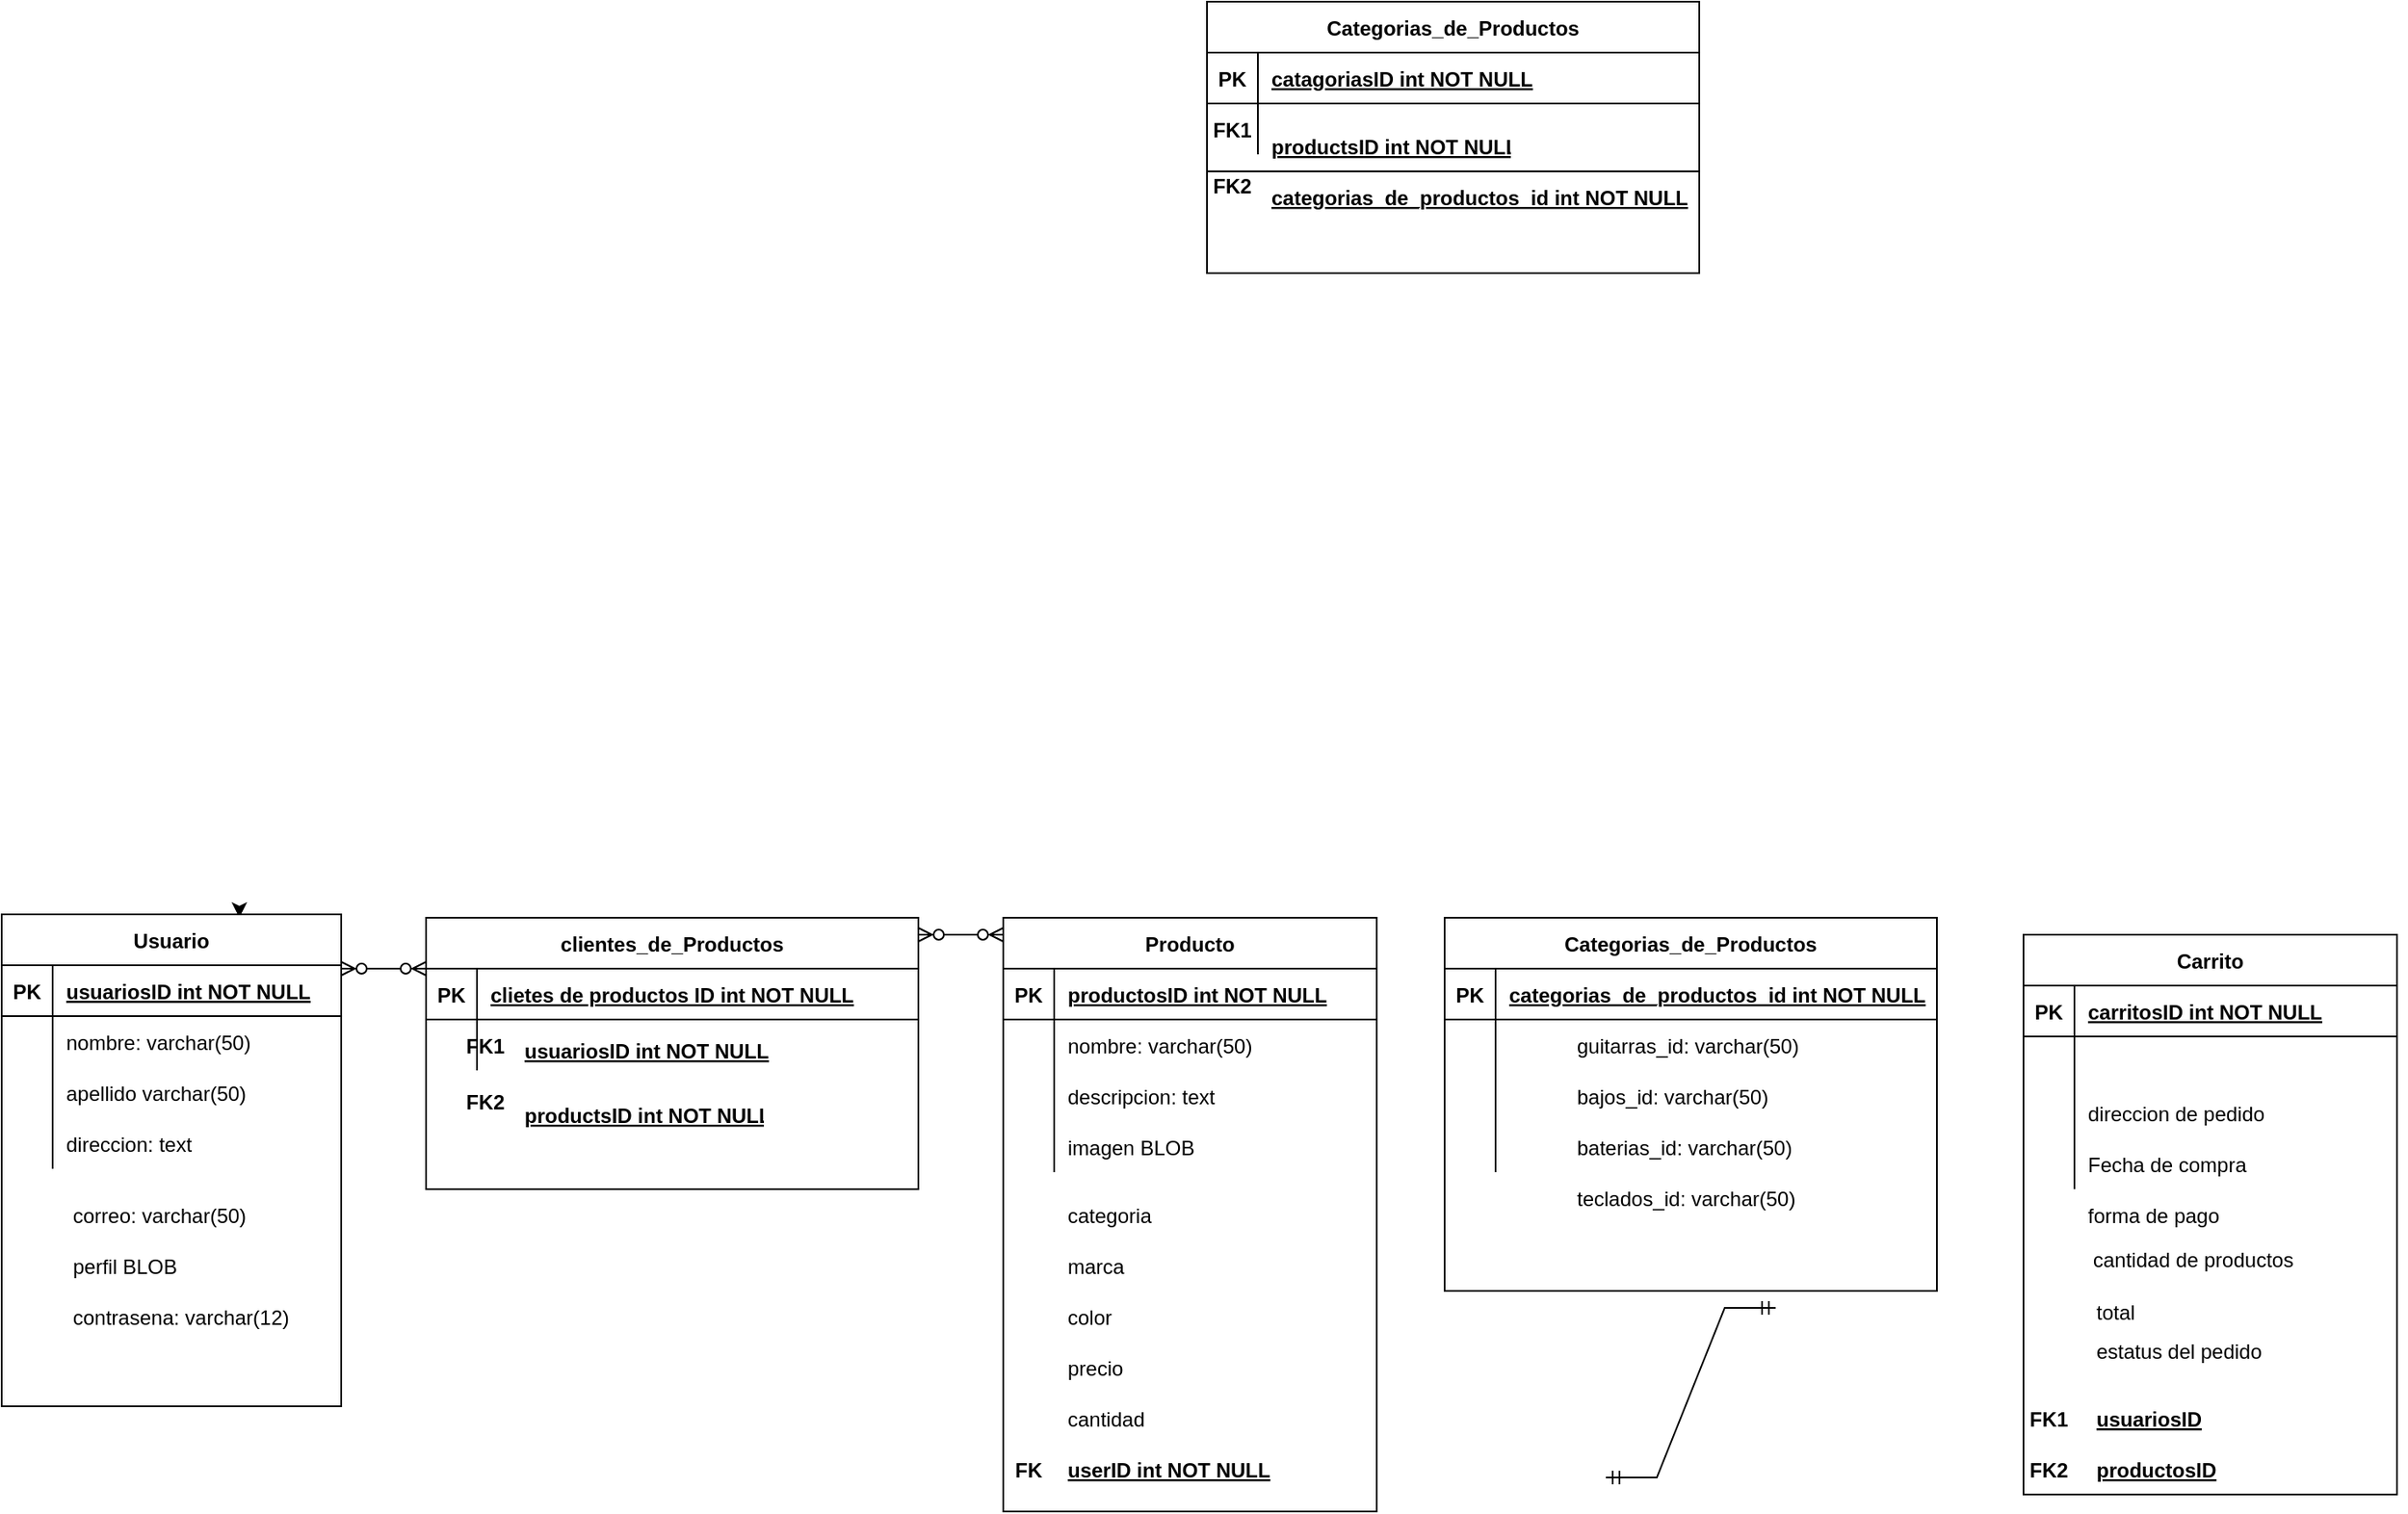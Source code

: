 <mxfile version="16.5.5" type="github"><diagram id="GZB8w8Xb0_bgj6Nr2O6d" name="Page-1"><mxGraphModel dx="898" dy="421" grid="1" gridSize="10" guides="1" tooltips="1" connect="1" arrows="1" fold="1" page="1" pageScale="1" pageWidth="827" pageHeight="1169" math="0" shadow="0"><root><mxCell id="0"/><mxCell id="1" parent="0"/><mxCell id="nA5nYHXkX4cdd7AgSoyL-50" style="edgeStyle=orthogonalEdgeStyle;rounded=0;orthogonalLoop=1;jettySize=auto;html=1;exitX=0.75;exitY=0;exitDx=0;exitDy=0;" edge="1" parent="1" source="BQJFty654gxN3_9jP71J-1"><mxGeometry relative="1" as="geometry"><mxPoint x="190" y="680" as="targetPoint"/></mxGeometry></mxCell><mxCell id="BQJFty654gxN3_9jP71J-1" value="Usuario" style="shape=table;startSize=30;container=1;collapsible=1;childLayout=tableLayout;fixedRows=1;rowLines=0;fontStyle=1;align=center;resizeLast=1;" parent="1" vertex="1"><mxGeometry x="50" y="678" width="200" height="290" as="geometry"/></mxCell><mxCell id="BQJFty654gxN3_9jP71J-2" value="" style="shape=tableRow;horizontal=0;startSize=0;swimlaneHead=0;swimlaneBody=0;fillColor=none;collapsible=0;dropTarget=0;points=[[0,0.5],[1,0.5]];portConstraint=eastwest;top=0;left=0;right=0;bottom=1;" parent="BQJFty654gxN3_9jP71J-1" vertex="1"><mxGeometry y="30" width="200" height="30" as="geometry"/></mxCell><mxCell id="BQJFty654gxN3_9jP71J-3" value="PK" style="shape=partialRectangle;connectable=0;fillColor=none;top=0;left=0;bottom=0;right=0;fontStyle=1;overflow=hidden;" parent="BQJFty654gxN3_9jP71J-2" vertex="1"><mxGeometry width="30" height="30" as="geometry"><mxRectangle width="30" height="30" as="alternateBounds"/></mxGeometry></mxCell><mxCell id="BQJFty654gxN3_9jP71J-4" value="usuariosID int NOT NULL" style="shape=partialRectangle;connectable=0;fillColor=none;top=0;left=0;bottom=0;right=0;align=left;spacingLeft=6;fontStyle=5;overflow=hidden;" parent="BQJFty654gxN3_9jP71J-2" vertex="1"><mxGeometry x="30" width="170" height="30" as="geometry"><mxRectangle width="170" height="30" as="alternateBounds"/></mxGeometry></mxCell><mxCell id="BQJFty654gxN3_9jP71J-5" value="" style="shape=tableRow;horizontal=0;startSize=0;swimlaneHead=0;swimlaneBody=0;fillColor=none;collapsible=0;dropTarget=0;points=[[0,0.5],[1,0.5]];portConstraint=eastwest;top=0;left=0;right=0;bottom=0;" parent="BQJFty654gxN3_9jP71J-1" vertex="1"><mxGeometry y="60" width="200" height="30" as="geometry"/></mxCell><mxCell id="BQJFty654gxN3_9jP71J-6" value="" style="shape=partialRectangle;connectable=0;fillColor=none;top=0;left=0;bottom=0;right=0;editable=1;overflow=hidden;" parent="BQJFty654gxN3_9jP71J-5" vertex="1"><mxGeometry width="30" height="30" as="geometry"><mxRectangle width="30" height="30" as="alternateBounds"/></mxGeometry></mxCell><mxCell id="BQJFty654gxN3_9jP71J-7" value="nombre: varchar(50)" style="shape=partialRectangle;connectable=0;fillColor=none;top=0;left=0;bottom=0;right=0;align=left;spacingLeft=6;overflow=hidden;" parent="BQJFty654gxN3_9jP71J-5" vertex="1"><mxGeometry x="30" width="170" height="30" as="geometry"><mxRectangle width="170" height="30" as="alternateBounds"/></mxGeometry></mxCell><mxCell id="BQJFty654gxN3_9jP71J-8" value="" style="shape=tableRow;horizontal=0;startSize=0;swimlaneHead=0;swimlaneBody=0;fillColor=none;collapsible=0;dropTarget=0;points=[[0,0.5],[1,0.5]];portConstraint=eastwest;top=0;left=0;right=0;bottom=0;" parent="BQJFty654gxN3_9jP71J-1" vertex="1"><mxGeometry y="90" width="200" height="30" as="geometry"/></mxCell><mxCell id="BQJFty654gxN3_9jP71J-9" value="" style="shape=partialRectangle;connectable=0;fillColor=none;top=0;left=0;bottom=0;right=0;editable=1;overflow=hidden;" parent="BQJFty654gxN3_9jP71J-8" vertex="1"><mxGeometry width="30" height="30" as="geometry"><mxRectangle width="30" height="30" as="alternateBounds"/></mxGeometry></mxCell><mxCell id="BQJFty654gxN3_9jP71J-10" value="apellido varchar(50)" style="shape=partialRectangle;connectable=0;fillColor=none;top=0;left=0;bottom=0;right=0;align=left;spacingLeft=6;overflow=hidden;" parent="BQJFty654gxN3_9jP71J-8" vertex="1"><mxGeometry x="30" width="170" height="30" as="geometry"><mxRectangle width="170" height="30" as="alternateBounds"/></mxGeometry></mxCell><mxCell id="BQJFty654gxN3_9jP71J-11" value="" style="shape=tableRow;horizontal=0;startSize=0;swimlaneHead=0;swimlaneBody=0;fillColor=none;collapsible=0;dropTarget=0;points=[[0,0.5],[1,0.5]];portConstraint=eastwest;top=0;left=0;right=0;bottom=0;" parent="BQJFty654gxN3_9jP71J-1" vertex="1"><mxGeometry y="120" width="200" height="30" as="geometry"/></mxCell><mxCell id="BQJFty654gxN3_9jP71J-12" value="" style="shape=partialRectangle;connectable=0;fillColor=none;top=0;left=0;bottom=0;right=0;editable=1;overflow=hidden;" parent="BQJFty654gxN3_9jP71J-11" vertex="1"><mxGeometry width="30" height="30" as="geometry"><mxRectangle width="30" height="30" as="alternateBounds"/></mxGeometry></mxCell><mxCell id="BQJFty654gxN3_9jP71J-13" value="direccion: text " style="shape=partialRectangle;connectable=0;fillColor=none;top=0;left=0;bottom=0;right=0;align=left;spacingLeft=6;overflow=hidden;" parent="BQJFty654gxN3_9jP71J-11" vertex="1"><mxGeometry x="30" width="170" height="30" as="geometry"><mxRectangle width="170" height="30" as="alternateBounds"/></mxGeometry></mxCell><mxCell id="BQJFty654gxN3_9jP71J-14" value="Producto" style="shape=table;startSize=30;container=1;collapsible=1;childLayout=tableLayout;fixedRows=1;rowLines=0;fontStyle=1;align=center;resizeLast=1;" parent="1" vertex="1"><mxGeometry x="640" y="680" width="220" height="350" as="geometry"/></mxCell><mxCell id="BQJFty654gxN3_9jP71J-15" value="" style="shape=tableRow;horizontal=0;startSize=0;swimlaneHead=0;swimlaneBody=0;fillColor=none;collapsible=0;dropTarget=0;points=[[0,0.5],[1,0.5]];portConstraint=eastwest;top=0;left=0;right=0;bottom=1;" parent="BQJFty654gxN3_9jP71J-14" vertex="1"><mxGeometry y="30" width="220" height="30" as="geometry"/></mxCell><mxCell id="BQJFty654gxN3_9jP71J-16" value="PK" style="shape=partialRectangle;connectable=0;fillColor=none;top=0;left=0;bottom=0;right=0;fontStyle=1;overflow=hidden;" parent="BQJFty654gxN3_9jP71J-15" vertex="1"><mxGeometry width="30" height="30" as="geometry"><mxRectangle width="30" height="30" as="alternateBounds"/></mxGeometry></mxCell><mxCell id="BQJFty654gxN3_9jP71J-17" value="productosID int NOT NULL" style="shape=partialRectangle;connectable=0;fillColor=none;top=0;left=0;bottom=0;right=0;align=left;spacingLeft=6;fontStyle=5;overflow=hidden;" parent="BQJFty654gxN3_9jP71J-15" vertex="1"><mxGeometry x="30" width="190" height="30" as="geometry"><mxRectangle width="190" height="30" as="alternateBounds"/></mxGeometry></mxCell><mxCell id="BQJFty654gxN3_9jP71J-18" value="" style="shape=tableRow;horizontal=0;startSize=0;swimlaneHead=0;swimlaneBody=0;fillColor=none;collapsible=0;dropTarget=0;points=[[0,0.5],[1,0.5]];portConstraint=eastwest;top=0;left=0;right=0;bottom=0;" parent="BQJFty654gxN3_9jP71J-14" vertex="1"><mxGeometry y="60" width="220" height="30" as="geometry"/></mxCell><mxCell id="BQJFty654gxN3_9jP71J-19" value="" style="shape=partialRectangle;connectable=0;fillColor=none;top=0;left=0;bottom=0;right=0;editable=1;overflow=hidden;" parent="BQJFty654gxN3_9jP71J-18" vertex="1"><mxGeometry width="30" height="30" as="geometry"><mxRectangle width="30" height="30" as="alternateBounds"/></mxGeometry></mxCell><mxCell id="BQJFty654gxN3_9jP71J-20" value="nombre: varchar(50)" style="shape=partialRectangle;connectable=0;fillColor=none;top=0;left=0;bottom=0;right=0;align=left;spacingLeft=6;overflow=hidden;" parent="BQJFty654gxN3_9jP71J-18" vertex="1"><mxGeometry x="30" width="190" height="30" as="geometry"><mxRectangle width="190" height="30" as="alternateBounds"/></mxGeometry></mxCell><mxCell id="BQJFty654gxN3_9jP71J-21" value="" style="shape=tableRow;horizontal=0;startSize=0;swimlaneHead=0;swimlaneBody=0;fillColor=none;collapsible=0;dropTarget=0;points=[[0,0.5],[1,0.5]];portConstraint=eastwest;top=0;left=0;right=0;bottom=0;" parent="BQJFty654gxN3_9jP71J-14" vertex="1"><mxGeometry y="90" width="220" height="30" as="geometry"/></mxCell><mxCell id="BQJFty654gxN3_9jP71J-22" value="" style="shape=partialRectangle;connectable=0;fillColor=none;top=0;left=0;bottom=0;right=0;editable=1;overflow=hidden;" parent="BQJFty654gxN3_9jP71J-21" vertex="1"><mxGeometry width="30" height="30" as="geometry"><mxRectangle width="30" height="30" as="alternateBounds"/></mxGeometry></mxCell><mxCell id="BQJFty654gxN3_9jP71J-23" value="descripcion: text" style="shape=partialRectangle;connectable=0;fillColor=none;top=0;left=0;bottom=0;right=0;align=left;spacingLeft=6;overflow=hidden;" parent="BQJFty654gxN3_9jP71J-21" vertex="1"><mxGeometry x="30" width="190" height="30" as="geometry"><mxRectangle width="190" height="30" as="alternateBounds"/></mxGeometry></mxCell><mxCell id="BQJFty654gxN3_9jP71J-24" value="" style="shape=tableRow;horizontal=0;startSize=0;swimlaneHead=0;swimlaneBody=0;fillColor=none;collapsible=0;dropTarget=0;points=[[0,0.5],[1,0.5]];portConstraint=eastwest;top=0;left=0;right=0;bottom=0;" parent="BQJFty654gxN3_9jP71J-14" vertex="1"><mxGeometry y="120" width="220" height="30" as="geometry"/></mxCell><mxCell id="BQJFty654gxN3_9jP71J-25" value="" style="shape=partialRectangle;connectable=0;fillColor=none;top=0;left=0;bottom=0;right=0;editable=1;overflow=hidden;" parent="BQJFty654gxN3_9jP71J-24" vertex="1"><mxGeometry width="30" height="30" as="geometry"><mxRectangle width="30" height="30" as="alternateBounds"/></mxGeometry></mxCell><mxCell id="BQJFty654gxN3_9jP71J-26" value="imagen BLOB" style="shape=partialRectangle;connectable=0;fillColor=none;top=0;left=0;bottom=0;right=0;align=left;spacingLeft=6;overflow=hidden;" parent="BQJFty654gxN3_9jP71J-24" vertex="1"><mxGeometry x="30" width="190" height="30" as="geometry"><mxRectangle width="190" height="30" as="alternateBounds"/></mxGeometry></mxCell><mxCell id="BQJFty654gxN3_9jP71J-28" value="correo: varchar(50)" style="shape=partialRectangle;connectable=0;fillColor=none;top=0;left=0;bottom=0;right=0;align=left;spacingLeft=6;overflow=hidden;" parent="1" vertex="1"><mxGeometry x="84" y="840" width="150" height="30" as="geometry"><mxRectangle width="150" height="30" as="alternateBounds"/></mxGeometry></mxCell><mxCell id="BQJFty654gxN3_9jP71J-29" value="perfil BLOB" style="shape=partialRectangle;connectable=0;fillColor=none;top=0;left=0;bottom=0;right=0;align=left;spacingLeft=6;overflow=hidden;" parent="1" vertex="1"><mxGeometry x="84" y="870" width="150" height="30" as="geometry"><mxRectangle width="150" height="30" as="alternateBounds"/></mxGeometry></mxCell><mxCell id="BQJFty654gxN3_9jP71J-30" value="contrasena: varchar(12)" style="shape=partialRectangle;connectable=0;fillColor=none;top=0;left=0;bottom=0;right=0;align=left;spacingLeft=6;overflow=hidden;" parent="1" vertex="1"><mxGeometry x="84" y="900" width="150" height="30" as="geometry"><mxRectangle width="150" height="30" as="alternateBounds"/></mxGeometry></mxCell><mxCell id="nA5nYHXkX4cdd7AgSoyL-1" value="FK" style="shape=partialRectangle;connectable=0;fillColor=none;top=0;left=0;bottom=0;right=0;fontStyle=1;overflow=hidden;" vertex="1" parent="1"><mxGeometry x="640" y="990" width="30" height="30" as="geometry"><mxRectangle width="30" height="30" as="alternateBounds"/></mxGeometry></mxCell><mxCell id="nA5nYHXkX4cdd7AgSoyL-3" value="userID int NOT NULL" style="shape=partialRectangle;connectable=0;fillColor=none;top=0;left=0;bottom=0;right=0;align=left;spacingLeft=6;fontStyle=5;overflow=hidden;" vertex="1" parent="1"><mxGeometry x="670" y="990" width="150" height="30" as="geometry"><mxRectangle width="150" height="30" as="alternateBounds"/></mxGeometry></mxCell><mxCell id="nA5nYHXkX4cdd7AgSoyL-4" value="Categorias_de_Productos" style="shape=table;startSize=30;container=1;collapsible=1;childLayout=tableLayout;fixedRows=1;rowLines=0;fontStyle=1;align=center;resizeLast=1;" vertex="1" parent="1"><mxGeometry x="760" y="140" width="290" height="160" as="geometry"/></mxCell><mxCell id="nA5nYHXkX4cdd7AgSoyL-5" value="" style="shape=tableRow;horizontal=0;startSize=0;swimlaneHead=0;swimlaneBody=0;fillColor=none;collapsible=0;dropTarget=0;points=[[0,0.5],[1,0.5]];portConstraint=eastwest;top=0;left=0;right=0;bottom=1;" vertex="1" parent="nA5nYHXkX4cdd7AgSoyL-4"><mxGeometry y="30" width="290" height="30" as="geometry"/></mxCell><mxCell id="nA5nYHXkX4cdd7AgSoyL-6" value="PK" style="shape=partialRectangle;connectable=0;fillColor=none;top=0;left=0;bottom=0;right=0;fontStyle=1;overflow=hidden;" vertex="1" parent="nA5nYHXkX4cdd7AgSoyL-5"><mxGeometry width="30" height="30" as="geometry"><mxRectangle width="30" height="30" as="alternateBounds"/></mxGeometry></mxCell><mxCell id="nA5nYHXkX4cdd7AgSoyL-7" value="catagoriasID int NOT NULL" style="shape=partialRectangle;connectable=0;fillColor=none;top=0;left=0;bottom=0;right=0;align=left;spacingLeft=6;fontStyle=5;overflow=hidden;" vertex="1" parent="nA5nYHXkX4cdd7AgSoyL-5"><mxGeometry x="30" width="260" height="30" as="geometry"><mxRectangle width="260" height="30" as="alternateBounds"/></mxGeometry></mxCell><mxCell id="nA5nYHXkX4cdd7AgSoyL-8" value="" style="shape=tableRow;horizontal=0;startSize=0;swimlaneHead=0;swimlaneBody=0;fillColor=none;collapsible=0;dropTarget=0;points=[[0,0.5],[1,0.5]];portConstraint=eastwest;top=0;left=0;right=0;bottom=0;" vertex="1" parent="nA5nYHXkX4cdd7AgSoyL-4"><mxGeometry y="60" width="290" height="30" as="geometry"/></mxCell><mxCell id="nA5nYHXkX4cdd7AgSoyL-9" value="" style="shape=partialRectangle;connectable=0;fillColor=none;top=0;left=0;bottom=0;right=0;editable=1;overflow=hidden;" vertex="1" parent="nA5nYHXkX4cdd7AgSoyL-8"><mxGeometry width="30" height="30" as="geometry"><mxRectangle width="30" height="30" as="alternateBounds"/></mxGeometry></mxCell><mxCell id="nA5nYHXkX4cdd7AgSoyL-10" value="" style="shape=partialRectangle;connectable=0;fillColor=none;top=0;left=0;bottom=0;right=0;align=left;spacingLeft=6;overflow=hidden;" vertex="1" parent="nA5nYHXkX4cdd7AgSoyL-8"><mxGeometry x="30" width="260" height="30" as="geometry"><mxRectangle width="260" height="30" as="alternateBounds"/></mxGeometry></mxCell><mxCell id="nA5nYHXkX4cdd7AgSoyL-17" value="Categorias_de_Productos" style="shape=table;startSize=30;container=1;collapsible=1;childLayout=tableLayout;fixedRows=1;rowLines=0;fontStyle=1;align=center;resizeLast=1;" vertex="1" parent="1"><mxGeometry x="900" y="680" width="290" height="220" as="geometry"/></mxCell><mxCell id="nA5nYHXkX4cdd7AgSoyL-18" value="" style="shape=tableRow;horizontal=0;startSize=0;swimlaneHead=0;swimlaneBody=0;fillColor=none;collapsible=0;dropTarget=0;points=[[0,0.5],[1,0.5]];portConstraint=eastwest;top=0;left=0;right=0;bottom=1;" vertex="1" parent="nA5nYHXkX4cdd7AgSoyL-17"><mxGeometry y="30" width="290" height="30" as="geometry"/></mxCell><mxCell id="nA5nYHXkX4cdd7AgSoyL-19" value="PK" style="shape=partialRectangle;connectable=0;fillColor=none;top=0;left=0;bottom=0;right=0;fontStyle=1;overflow=hidden;" vertex="1" parent="nA5nYHXkX4cdd7AgSoyL-18"><mxGeometry width="30" height="30" as="geometry"><mxRectangle width="30" height="30" as="alternateBounds"/></mxGeometry></mxCell><mxCell id="nA5nYHXkX4cdd7AgSoyL-20" value="categorias_de_productos_id int NOT NULL" style="shape=partialRectangle;connectable=0;fillColor=none;top=0;left=0;bottom=0;right=0;align=left;spacingLeft=6;fontStyle=5;overflow=hidden;" vertex="1" parent="nA5nYHXkX4cdd7AgSoyL-18"><mxGeometry x="30" width="260" height="30" as="geometry"><mxRectangle width="260" height="30" as="alternateBounds"/></mxGeometry></mxCell><mxCell id="nA5nYHXkX4cdd7AgSoyL-21" value="" style="shape=tableRow;horizontal=0;startSize=0;swimlaneHead=0;swimlaneBody=0;fillColor=none;collapsible=0;dropTarget=0;points=[[0,0.5],[1,0.5]];portConstraint=eastwest;top=0;left=0;right=0;bottom=0;" vertex="1" parent="nA5nYHXkX4cdd7AgSoyL-17"><mxGeometry y="60" width="290" height="30" as="geometry"/></mxCell><mxCell id="nA5nYHXkX4cdd7AgSoyL-22" value="" style="shape=partialRectangle;connectable=0;fillColor=none;top=0;left=0;bottom=0;right=0;editable=1;overflow=hidden;" vertex="1" parent="nA5nYHXkX4cdd7AgSoyL-21"><mxGeometry width="30" height="30" as="geometry"><mxRectangle width="30" height="30" as="alternateBounds"/></mxGeometry></mxCell><mxCell id="nA5nYHXkX4cdd7AgSoyL-23" value="" style="shape=partialRectangle;connectable=0;fillColor=none;top=0;left=0;bottom=0;right=0;align=left;spacingLeft=6;overflow=hidden;" vertex="1" parent="nA5nYHXkX4cdd7AgSoyL-21"><mxGeometry x="30" width="260" height="30" as="geometry"><mxRectangle width="260" height="30" as="alternateBounds"/></mxGeometry></mxCell><mxCell id="nA5nYHXkX4cdd7AgSoyL-24" value="" style="shape=tableRow;horizontal=0;startSize=0;swimlaneHead=0;swimlaneBody=0;fillColor=none;collapsible=0;dropTarget=0;points=[[0,0.5],[1,0.5]];portConstraint=eastwest;top=0;left=0;right=0;bottom=0;" vertex="1" parent="nA5nYHXkX4cdd7AgSoyL-17"><mxGeometry y="90" width="290" height="30" as="geometry"/></mxCell><mxCell id="nA5nYHXkX4cdd7AgSoyL-25" value="" style="shape=partialRectangle;connectable=0;fillColor=none;top=0;left=0;bottom=0;right=0;editable=1;overflow=hidden;" vertex="1" parent="nA5nYHXkX4cdd7AgSoyL-24"><mxGeometry width="30" height="30" as="geometry"><mxRectangle width="30" height="30" as="alternateBounds"/></mxGeometry></mxCell><mxCell id="nA5nYHXkX4cdd7AgSoyL-26" value="" style="shape=partialRectangle;connectable=0;fillColor=none;top=0;left=0;bottom=0;right=0;align=left;spacingLeft=6;overflow=hidden;" vertex="1" parent="nA5nYHXkX4cdd7AgSoyL-24"><mxGeometry x="30" width="260" height="30" as="geometry"><mxRectangle width="260" height="30" as="alternateBounds"/></mxGeometry></mxCell><mxCell id="nA5nYHXkX4cdd7AgSoyL-27" value="" style="shape=tableRow;horizontal=0;startSize=0;swimlaneHead=0;swimlaneBody=0;fillColor=none;collapsible=0;dropTarget=0;points=[[0,0.5],[1,0.5]];portConstraint=eastwest;top=0;left=0;right=0;bottom=0;" vertex="1" parent="nA5nYHXkX4cdd7AgSoyL-17"><mxGeometry y="120" width="290" height="30" as="geometry"/></mxCell><mxCell id="nA5nYHXkX4cdd7AgSoyL-28" value="" style="shape=partialRectangle;connectable=0;fillColor=none;top=0;left=0;bottom=0;right=0;editable=1;overflow=hidden;" vertex="1" parent="nA5nYHXkX4cdd7AgSoyL-27"><mxGeometry width="30" height="30" as="geometry"><mxRectangle width="30" height="30" as="alternateBounds"/></mxGeometry></mxCell><mxCell id="nA5nYHXkX4cdd7AgSoyL-29" value="" style="shape=partialRectangle;connectable=0;fillColor=none;top=0;left=0;bottom=0;right=0;align=left;spacingLeft=6;overflow=hidden;" vertex="1" parent="nA5nYHXkX4cdd7AgSoyL-27"><mxGeometry x="30" width="260" height="30" as="geometry"><mxRectangle width="260" height="30" as="alternateBounds"/></mxGeometry></mxCell><mxCell id="nA5nYHXkX4cdd7AgSoyL-30" value="FK1" style="shape=partialRectangle;connectable=0;fillColor=none;top=0;left=0;bottom=0;right=0;fontStyle=1;overflow=hidden;" vertex="1" parent="1"><mxGeometry x="760" y="200" width="30" height="30" as="geometry"><mxRectangle width="30" height="30" as="alternateBounds"/></mxGeometry></mxCell><mxCell id="nA5nYHXkX4cdd7AgSoyL-31" value="productsID int NOT NULL" style="shape=partialRectangle;connectable=0;fillColor=none;top=0;left=0;bottom=0;right=0;align=left;spacingLeft=6;fontStyle=5;overflow=hidden;" vertex="1" parent="1"><mxGeometry x="790" y="210" width="150" height="30" as="geometry"><mxRectangle width="150" height="30" as="alternateBounds"/></mxGeometry></mxCell><mxCell id="nA5nYHXkX4cdd7AgSoyL-32" value="FK2" style="shape=partialRectangle;connectable=0;fillColor=none;top=0;left=0;bottom=0;right=0;fontStyle=1;overflow=hidden;" vertex="1" parent="1"><mxGeometry x="760" y="233" width="30" height="30" as="geometry"><mxRectangle width="30" height="30" as="alternateBounds"/></mxGeometry></mxCell><mxCell id="nA5nYHXkX4cdd7AgSoyL-43" value="categorias_de_productos_id int NOT NULL" style="shape=partialRectangle;connectable=0;fillColor=none;top=0;left=0;bottom=0;right=0;align=left;spacingLeft=6;fontStyle=5;overflow=hidden;" vertex="1" parent="1"><mxGeometry x="790" y="240" width="260" height="30" as="geometry"><mxRectangle width="260" height="30" as="alternateBounds"/></mxGeometry></mxCell><mxCell id="nA5nYHXkX4cdd7AgSoyL-45" value="" style="endArrow=none;html=1;rounded=0;" edge="1" parent="1"><mxGeometry width="50" height="50" relative="1" as="geometry"><mxPoint x="760" y="240" as="sourcePoint"/><mxPoint x="1050" y="240" as="targetPoint"/></mxGeometry></mxCell><mxCell id="nA5nYHXkX4cdd7AgSoyL-46" value="guitarras_id: varchar(50)" style="shape=partialRectangle;overflow=hidden;connectable=0;fillColor=none;top=0;left=0;bottom=0;right=0;align=left;spacingLeft=6;" vertex="1" parent="1"><mxGeometry x="970" y="740" width="240" height="30" as="geometry"><mxRectangle width="240" height="30" as="alternateBounds"/></mxGeometry></mxCell><mxCell id="nA5nYHXkX4cdd7AgSoyL-47" value="bajos_id: varchar(50)" style="shape=partialRectangle;overflow=hidden;connectable=0;fillColor=none;top=0;left=0;bottom=0;right=0;align=left;spacingLeft=6;" vertex="1" parent="1"><mxGeometry x="970" y="770" width="240" height="30" as="geometry"><mxRectangle width="240" height="30" as="alternateBounds"/></mxGeometry></mxCell><mxCell id="nA5nYHXkX4cdd7AgSoyL-48" value="baterias_id: varchar(50)" style="shape=partialRectangle;overflow=hidden;connectable=0;fillColor=none;top=0;left=0;bottom=0;right=0;align=left;spacingLeft=6;" vertex="1" parent="1"><mxGeometry x="970" y="800" width="240" height="30" as="geometry"><mxRectangle width="240" height="30" as="alternateBounds"/></mxGeometry></mxCell><mxCell id="nA5nYHXkX4cdd7AgSoyL-49" value="teclados_id: varchar(50)" style="shape=partialRectangle;overflow=hidden;connectable=0;fillColor=none;top=0;left=0;bottom=0;right=0;align=left;spacingLeft=6;" vertex="1" parent="1"><mxGeometry x="970" y="830" width="240" height="30" as="geometry"><mxRectangle width="240" height="30" as="alternateBounds"/></mxGeometry></mxCell><mxCell id="nA5nYHXkX4cdd7AgSoyL-51" value="clientes_de_Productos" style="shape=table;startSize=30;container=1;collapsible=1;childLayout=tableLayout;fixedRows=1;rowLines=0;fontStyle=1;align=center;resizeLast=1;" vertex="1" parent="1"><mxGeometry x="300" y="680" width="290" height="160" as="geometry"/></mxCell><mxCell id="nA5nYHXkX4cdd7AgSoyL-52" value="" style="shape=tableRow;horizontal=0;startSize=0;swimlaneHead=0;swimlaneBody=0;fillColor=none;collapsible=0;dropTarget=0;points=[[0,0.5],[1,0.5]];portConstraint=eastwest;top=0;left=0;right=0;bottom=1;" vertex="1" parent="nA5nYHXkX4cdd7AgSoyL-51"><mxGeometry y="30" width="290" height="30" as="geometry"/></mxCell><mxCell id="nA5nYHXkX4cdd7AgSoyL-53" value="PK" style="shape=partialRectangle;connectable=0;fillColor=none;top=0;left=0;bottom=0;right=0;fontStyle=1;overflow=hidden;" vertex="1" parent="nA5nYHXkX4cdd7AgSoyL-52"><mxGeometry width="30" height="30" as="geometry"><mxRectangle width="30" height="30" as="alternateBounds"/></mxGeometry></mxCell><mxCell id="nA5nYHXkX4cdd7AgSoyL-54" value="clietes de productos ID int NOT NULL" style="shape=partialRectangle;connectable=0;fillColor=none;top=0;left=0;bottom=0;right=0;align=left;spacingLeft=6;fontStyle=5;overflow=hidden;" vertex="1" parent="nA5nYHXkX4cdd7AgSoyL-52"><mxGeometry x="30" width="260" height="30" as="geometry"><mxRectangle width="260" height="30" as="alternateBounds"/></mxGeometry></mxCell><mxCell id="nA5nYHXkX4cdd7AgSoyL-55" value="" style="shape=tableRow;horizontal=0;startSize=0;swimlaneHead=0;swimlaneBody=0;fillColor=none;collapsible=0;dropTarget=0;points=[[0,0.5],[1,0.5]];portConstraint=eastwest;top=0;left=0;right=0;bottom=0;" vertex="1" parent="nA5nYHXkX4cdd7AgSoyL-51"><mxGeometry y="60" width="290" height="30" as="geometry"/></mxCell><mxCell id="nA5nYHXkX4cdd7AgSoyL-56" value="" style="shape=partialRectangle;connectable=0;fillColor=none;top=0;left=0;bottom=0;right=0;editable=1;overflow=hidden;" vertex="1" parent="nA5nYHXkX4cdd7AgSoyL-55"><mxGeometry width="30" height="30" as="geometry"><mxRectangle width="30" height="30" as="alternateBounds"/></mxGeometry></mxCell><mxCell id="nA5nYHXkX4cdd7AgSoyL-57" value="" style="shape=partialRectangle;connectable=0;fillColor=none;top=0;left=0;bottom=0;right=0;align=left;spacingLeft=6;overflow=hidden;" vertex="1" parent="nA5nYHXkX4cdd7AgSoyL-55"><mxGeometry x="30" width="260" height="30" as="geometry"><mxRectangle width="260" height="30" as="alternateBounds"/></mxGeometry></mxCell><mxCell id="nA5nYHXkX4cdd7AgSoyL-58" value="FK1" style="shape=partialRectangle;connectable=0;fillColor=none;top=0;left=0;bottom=0;right=0;fontStyle=1;overflow=hidden;" vertex="1" parent="1"><mxGeometry x="320" y="740" width="30" height="30" as="geometry"><mxRectangle width="30" height="30" as="alternateBounds"/></mxGeometry></mxCell><mxCell id="nA5nYHXkX4cdd7AgSoyL-59" value="productsID int NOT NULL" style="shape=partialRectangle;connectable=0;fillColor=none;top=0;left=0;bottom=0;right=0;align=left;spacingLeft=6;fontStyle=5;overflow=hidden;" vertex="1" parent="1"><mxGeometry x="350" y="781" width="150" height="30" as="geometry"><mxRectangle width="150" height="30" as="alternateBounds"/></mxGeometry></mxCell><mxCell id="nA5nYHXkX4cdd7AgSoyL-60" value="FK2" style="shape=partialRectangle;connectable=0;fillColor=none;top=0;left=0;bottom=0;right=0;fontStyle=1;overflow=hidden;" vertex="1" parent="1"><mxGeometry x="320" y="773" width="30" height="30" as="geometry"><mxRectangle width="30" height="30" as="alternateBounds"/></mxGeometry></mxCell><mxCell id="nA5nYHXkX4cdd7AgSoyL-63" value="usuariosID int NOT NULL" style="shape=partialRectangle;connectable=0;fillColor=none;top=0;left=0;bottom=0;right=0;align=left;spacingLeft=6;fontStyle=5;overflow=hidden;" vertex="1" parent="1"><mxGeometry x="350" y="743" width="170" height="30" as="geometry"><mxRectangle width="170" height="30" as="alternateBounds"/></mxGeometry></mxCell><mxCell id="nA5nYHXkX4cdd7AgSoyL-64" value="" style="shape=tableRow;horizontal=0;startSize=0;swimlaneHead=0;swimlaneBody=0;fillColor=none;collapsible=0;dropTarget=0;points=[[0,0.5],[1,0.5]];portConstraint=eastwest;top=0;left=0;right=0;bottom=0;" vertex="1" parent="1"><mxGeometry x="650" y="840" width="220" height="10" as="geometry"/></mxCell><mxCell id="nA5nYHXkX4cdd7AgSoyL-65" value="" style="shape=partialRectangle;connectable=0;fillColor=none;top=0;left=0;bottom=0;right=0;editable=1;overflow=hidden;" vertex="1" parent="nA5nYHXkX4cdd7AgSoyL-64"><mxGeometry width="30" height="30" as="geometry"><mxRectangle width="30" height="30" as="alternateBounds"/></mxGeometry></mxCell><mxCell id="nA5nYHXkX4cdd7AgSoyL-66" value="categoria" style="shape=partialRectangle;connectable=0;fillColor=none;top=0;left=0;bottom=0;right=0;align=left;spacingLeft=6;overflow=hidden;" vertex="1" parent="1"><mxGeometry x="670" y="840" width="190" height="30" as="geometry"><mxRectangle width="190" height="30" as="alternateBounds"/></mxGeometry></mxCell><mxCell id="nA5nYHXkX4cdd7AgSoyL-67" value="marca" style="shape=partialRectangle;connectable=0;fillColor=none;top=0;left=0;bottom=0;right=0;align=left;spacingLeft=6;overflow=hidden;" vertex="1" parent="1"><mxGeometry x="670" y="870" width="190" height="30" as="geometry"><mxRectangle width="190" height="30" as="alternateBounds"/></mxGeometry></mxCell><mxCell id="nA5nYHXkX4cdd7AgSoyL-68" value="color" style="shape=partialRectangle;connectable=0;fillColor=none;top=0;left=0;bottom=0;right=0;align=left;spacingLeft=6;overflow=hidden;" vertex="1" parent="1"><mxGeometry x="670" y="900" width="190" height="30" as="geometry"><mxRectangle width="190" height="30" as="alternateBounds"/></mxGeometry></mxCell><mxCell id="nA5nYHXkX4cdd7AgSoyL-69" value="precio" style="shape=partialRectangle;connectable=0;fillColor=none;top=0;left=0;bottom=0;right=0;align=left;spacingLeft=6;overflow=hidden;" vertex="1" parent="1"><mxGeometry x="670" y="930" width="190" height="30" as="geometry"><mxRectangle width="190" height="30" as="alternateBounds"/></mxGeometry></mxCell><mxCell id="nA5nYHXkX4cdd7AgSoyL-71" value="Carrito" style="shape=table;startSize=30;container=1;collapsible=1;childLayout=tableLayout;fixedRows=1;rowLines=0;fontStyle=1;align=center;resizeLast=1;" vertex="1" parent="1"><mxGeometry x="1241" y="690" width="220" height="330" as="geometry"/></mxCell><mxCell id="nA5nYHXkX4cdd7AgSoyL-72" value="" style="shape=tableRow;horizontal=0;startSize=0;swimlaneHead=0;swimlaneBody=0;fillColor=none;collapsible=0;dropTarget=0;points=[[0,0.5],[1,0.5]];portConstraint=eastwest;top=0;left=0;right=0;bottom=1;" vertex="1" parent="nA5nYHXkX4cdd7AgSoyL-71"><mxGeometry y="30" width="220" height="30" as="geometry"/></mxCell><mxCell id="nA5nYHXkX4cdd7AgSoyL-73" value="PK" style="shape=partialRectangle;connectable=0;fillColor=none;top=0;left=0;bottom=0;right=0;fontStyle=1;overflow=hidden;" vertex="1" parent="nA5nYHXkX4cdd7AgSoyL-72"><mxGeometry width="30" height="30" as="geometry"><mxRectangle width="30" height="30" as="alternateBounds"/></mxGeometry></mxCell><mxCell id="nA5nYHXkX4cdd7AgSoyL-74" value="carritosID int NOT NULL" style="shape=partialRectangle;connectable=0;fillColor=none;top=0;left=0;bottom=0;right=0;align=left;spacingLeft=6;fontStyle=5;overflow=hidden;" vertex="1" parent="nA5nYHXkX4cdd7AgSoyL-72"><mxGeometry x="30" width="190" height="30" as="geometry"><mxRectangle width="190" height="30" as="alternateBounds"/></mxGeometry></mxCell><mxCell id="nA5nYHXkX4cdd7AgSoyL-75" value="" style="shape=tableRow;horizontal=0;startSize=0;swimlaneHead=0;swimlaneBody=0;fillColor=none;collapsible=0;dropTarget=0;points=[[0,0.5],[1,0.5]];portConstraint=eastwest;top=0;left=0;right=0;bottom=0;" vertex="1" parent="nA5nYHXkX4cdd7AgSoyL-71"><mxGeometry y="60" width="220" height="30" as="geometry"/></mxCell><mxCell id="nA5nYHXkX4cdd7AgSoyL-76" value="" style="shape=partialRectangle;connectable=0;fillColor=none;top=0;left=0;bottom=0;right=0;editable=1;overflow=hidden;" vertex="1" parent="nA5nYHXkX4cdd7AgSoyL-75"><mxGeometry width="30" height="30" as="geometry"><mxRectangle width="30" height="30" as="alternateBounds"/></mxGeometry></mxCell><mxCell id="nA5nYHXkX4cdd7AgSoyL-77" value="" style="shape=partialRectangle;connectable=0;fillColor=none;top=0;left=0;bottom=0;right=0;align=left;spacingLeft=6;overflow=hidden;" vertex="1" parent="nA5nYHXkX4cdd7AgSoyL-75"><mxGeometry x="30" width="190" height="30" as="geometry"><mxRectangle width="190" height="30" as="alternateBounds"/></mxGeometry></mxCell><mxCell id="nA5nYHXkX4cdd7AgSoyL-81" value="" style="shape=tableRow;horizontal=0;startSize=0;swimlaneHead=0;swimlaneBody=0;fillColor=none;collapsible=0;dropTarget=0;points=[[0,0.5],[1,0.5]];portConstraint=eastwest;top=0;left=0;right=0;bottom=0;" vertex="1" parent="nA5nYHXkX4cdd7AgSoyL-71"><mxGeometry y="90" width="220" height="30" as="geometry"/></mxCell><mxCell id="nA5nYHXkX4cdd7AgSoyL-82" value="" style="shape=partialRectangle;connectable=0;fillColor=none;top=0;left=0;bottom=0;right=0;editable=1;overflow=hidden;" vertex="1" parent="nA5nYHXkX4cdd7AgSoyL-81"><mxGeometry width="30" height="30" as="geometry"><mxRectangle width="30" height="30" as="alternateBounds"/></mxGeometry></mxCell><mxCell id="nA5nYHXkX4cdd7AgSoyL-83" value="direccion de pedido" style="shape=partialRectangle;connectable=0;fillColor=none;top=0;left=0;bottom=0;right=0;align=left;spacingLeft=6;overflow=hidden;" vertex="1" parent="nA5nYHXkX4cdd7AgSoyL-81"><mxGeometry x="30" width="190" height="30" as="geometry"><mxRectangle width="190" height="30" as="alternateBounds"/></mxGeometry></mxCell><mxCell id="nA5nYHXkX4cdd7AgSoyL-78" value="" style="shape=tableRow;horizontal=0;startSize=0;swimlaneHead=0;swimlaneBody=0;fillColor=none;collapsible=0;dropTarget=0;points=[[0,0.5],[1,0.5]];portConstraint=eastwest;top=0;left=0;right=0;bottom=0;" vertex="1" parent="nA5nYHXkX4cdd7AgSoyL-71"><mxGeometry y="120" width="220" height="30" as="geometry"/></mxCell><mxCell id="nA5nYHXkX4cdd7AgSoyL-79" value="" style="shape=partialRectangle;connectable=0;fillColor=none;top=0;left=0;bottom=0;right=0;editable=1;overflow=hidden;" vertex="1" parent="nA5nYHXkX4cdd7AgSoyL-78"><mxGeometry width="30" height="30" as="geometry"><mxRectangle width="30" height="30" as="alternateBounds"/></mxGeometry></mxCell><mxCell id="nA5nYHXkX4cdd7AgSoyL-80" value="Fecha de compra" style="shape=partialRectangle;connectable=0;fillColor=none;top=0;left=0;bottom=0;right=0;align=left;spacingLeft=6;overflow=hidden;" vertex="1" parent="nA5nYHXkX4cdd7AgSoyL-78"><mxGeometry x="30" width="190" height="30" as="geometry"><mxRectangle width="190" height="30" as="alternateBounds"/></mxGeometry></mxCell><mxCell id="nA5nYHXkX4cdd7AgSoyL-86" value="forma de pago" style="shape=partialRectangle;connectable=0;fillColor=none;top=0;left=0;bottom=0;right=0;align=left;spacingLeft=6;overflow=hidden;" vertex="1" parent="1"><mxGeometry x="1271" y="840" width="190" height="30" as="geometry"><mxRectangle width="190" height="30" as="alternateBounds"/></mxGeometry></mxCell><mxCell id="nA5nYHXkX4cdd7AgSoyL-87" value="FK2" style="shape=partialRectangle;connectable=0;fillColor=none;top=0;left=0;bottom=0;right=0;fontStyle=1;overflow=hidden;" vertex="1" parent="1"><mxGeometry x="1241" y="990" width="30" height="30" as="geometry"><mxRectangle width="30" height="30" as="alternateBounds"/></mxGeometry></mxCell><mxCell id="nA5nYHXkX4cdd7AgSoyL-89" value="productosID" style="shape=partialRectangle;connectable=0;fillColor=none;top=0;left=0;bottom=0;right=0;align=left;spacingLeft=6;fontStyle=5;overflow=hidden;" vertex="1" parent="1"><mxGeometry x="1276" y="990" width="150" height="30" as="geometry"><mxRectangle width="150" height="30" as="alternateBounds"/></mxGeometry></mxCell><mxCell id="nA5nYHXkX4cdd7AgSoyL-90" value="usuariosID" style="shape=partialRectangle;connectable=0;fillColor=none;top=0;left=0;bottom=0;right=0;align=left;spacingLeft=6;fontStyle=5;overflow=hidden;" vertex="1" parent="1"><mxGeometry x="1276" y="960" width="150" height="30" as="geometry"><mxRectangle width="150" height="30" as="alternateBounds"/></mxGeometry></mxCell><mxCell id="nA5nYHXkX4cdd7AgSoyL-91" value="FK1" style="shape=partialRectangle;connectable=0;fillColor=none;top=0;left=0;bottom=0;right=0;fontStyle=1;overflow=hidden;" vertex="1" parent="1"><mxGeometry x="1241" y="960" width="30" height="30" as="geometry"><mxRectangle width="30" height="30" as="alternateBounds"/></mxGeometry></mxCell><mxCell id="nA5nYHXkX4cdd7AgSoyL-94" value="cantidad de productos" style="shape=partialRectangle;connectable=0;fillColor=none;top=0;left=0;bottom=0;right=0;align=left;spacingLeft=6;overflow=hidden;" vertex="1" parent="1"><mxGeometry x="1274" y="866" width="190" height="30" as="geometry"><mxRectangle width="190" height="30" as="alternateBounds"/></mxGeometry></mxCell><mxCell id="nA5nYHXkX4cdd7AgSoyL-95" value="total" style="shape=partialRectangle;connectable=0;fillColor=none;top=0;left=0;bottom=0;right=0;align=left;spacingLeft=6;overflow=hidden;" vertex="1" parent="1"><mxGeometry x="1276" y="897" width="190" height="30" as="geometry"><mxRectangle width="190" height="30" as="alternateBounds"/></mxGeometry></mxCell><mxCell id="nA5nYHXkX4cdd7AgSoyL-96" value="cantidad" style="shape=partialRectangle;connectable=0;fillColor=none;top=0;left=0;bottom=0;right=0;align=left;spacingLeft=6;overflow=hidden;" vertex="1" parent="1"><mxGeometry x="670" y="960" width="190" height="30" as="geometry"><mxRectangle width="190" height="30" as="alternateBounds"/></mxGeometry></mxCell><mxCell id="nA5nYHXkX4cdd7AgSoyL-97" value="estatus del pedido" style="shape=partialRectangle;connectable=0;fillColor=none;top=0;left=0;bottom=0;right=0;align=left;spacingLeft=6;overflow=hidden;" vertex="1" parent="1"><mxGeometry x="1276" y="920" width="190" height="30" as="geometry"><mxRectangle width="190" height="30" as="alternateBounds"/></mxGeometry></mxCell><mxCell id="nA5nYHXkX4cdd7AgSoyL-102" value="" style="edgeStyle=entityRelationEdgeStyle;fontSize=12;html=1;endArrow=ERzeroToMany;endFill=1;startArrow=ERzeroToMany;rounded=0;exitX=1.005;exitY=-0.004;exitDx=0;exitDy=0;exitPerimeter=0;" edge="1" parent="1"><mxGeometry width="100" height="100" relative="1" as="geometry"><mxPoint x="250.0" y="710" as="sourcePoint"/><mxPoint x="300" y="710" as="targetPoint"/></mxGeometry></mxCell><mxCell id="nA5nYHXkX4cdd7AgSoyL-103" value="" style="edgeStyle=entityRelationEdgeStyle;fontSize=12;html=1;endArrow=ERzeroToMany;endFill=1;startArrow=ERzeroToMany;rounded=0;exitX=1.005;exitY=-0.004;exitDx=0;exitDy=0;exitPerimeter=0;" edge="1" parent="1"><mxGeometry width="100" height="100" relative="1" as="geometry"><mxPoint x="590" y="690" as="sourcePoint"/><mxPoint x="640" y="690" as="targetPoint"/></mxGeometry></mxCell><mxCell id="nA5nYHXkX4cdd7AgSoyL-105" value="" style="edgeStyle=entityRelationEdgeStyle;fontSize=12;html=1;endArrow=ERmandOne;startArrow=ERmandOne;rounded=0;" edge="1" parent="1"><mxGeometry width="100" height="100" relative="1" as="geometry"><mxPoint x="995" y="1010" as="sourcePoint"/><mxPoint x="1095" y="910" as="targetPoint"/></mxGeometry></mxCell></root></mxGraphModel></diagram></mxfile>